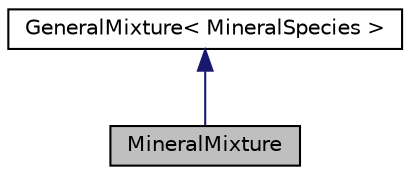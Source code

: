 digraph "MineralMixture"
{
 // INTERACTIVE_SVG=YES
 // LATEX_PDF_SIZE
  edge [fontname="Helvetica",fontsize="10",labelfontname="Helvetica",labelfontsize="10"];
  node [fontname="Helvetica",fontsize="10",shape=record];
  Node1 [label="MineralMixture",height=0.2,width=0.4,color="black", fillcolor="grey75", style="filled", fontcolor="black",tooltip="Provide a computational representation of a mineral mixture."];
  Node2 -> Node1 [dir="back",color="midnightblue",fontsize="10",style="solid",fontname="Helvetica"];
  Node2 [label="GeneralMixture\< MineralSpecies \>",height=0.2,width=0.4,color="black", fillcolor="white", style="filled",URL="$classReaktoro_1_1GeneralMixture.html",tooltip=" "];
}
